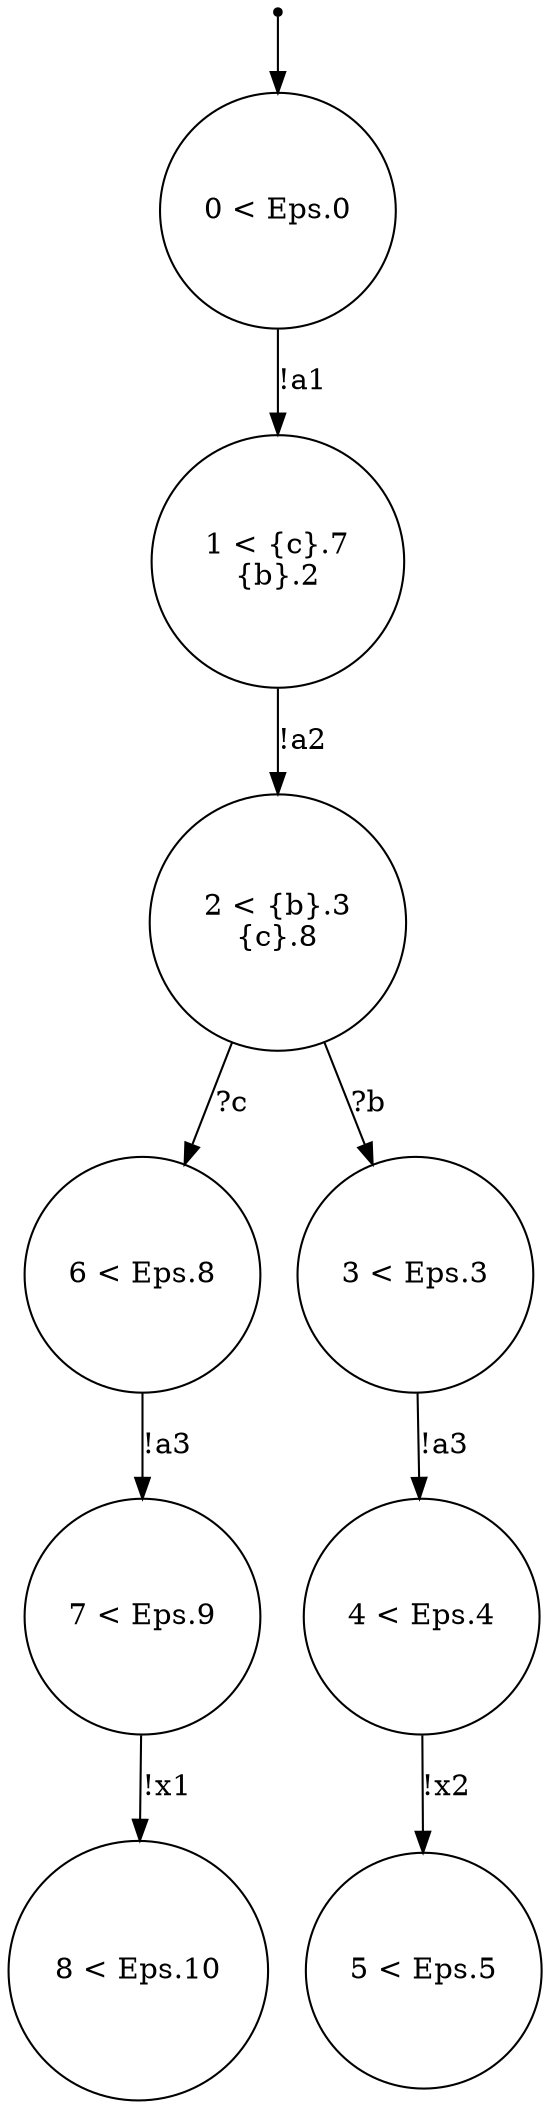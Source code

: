digraph {
 node [shape=point] ENTRY
 node [shape=circle]
2 [label="2 < {b}.3
{c}.8
"]
6 [label="6 < Eps.8
"]
5 [label="5 < Eps.5
"]
3 [label="3 < Eps.3
"]
1 [label="1 < {c}.7
{b}.2
"]
8 [label="8 < Eps.10
"]
4 [label="4 < Eps.4
"]
7 [label="7 < Eps.9
"]
0 [label="0 < Eps.0
"]
ENTRY -> 0
6 -> 7 [label="!a3"]
3 -> 4 [label="!a3"]
4 -> 5 [label="!x2"]
2 -> 6 [label="?c"]
0 -> 1 [label="!a1"]
1 -> 2 [label="!a2"]
2 -> 3 [label="?b"]
7 -> 8 [label="!x1"]

}